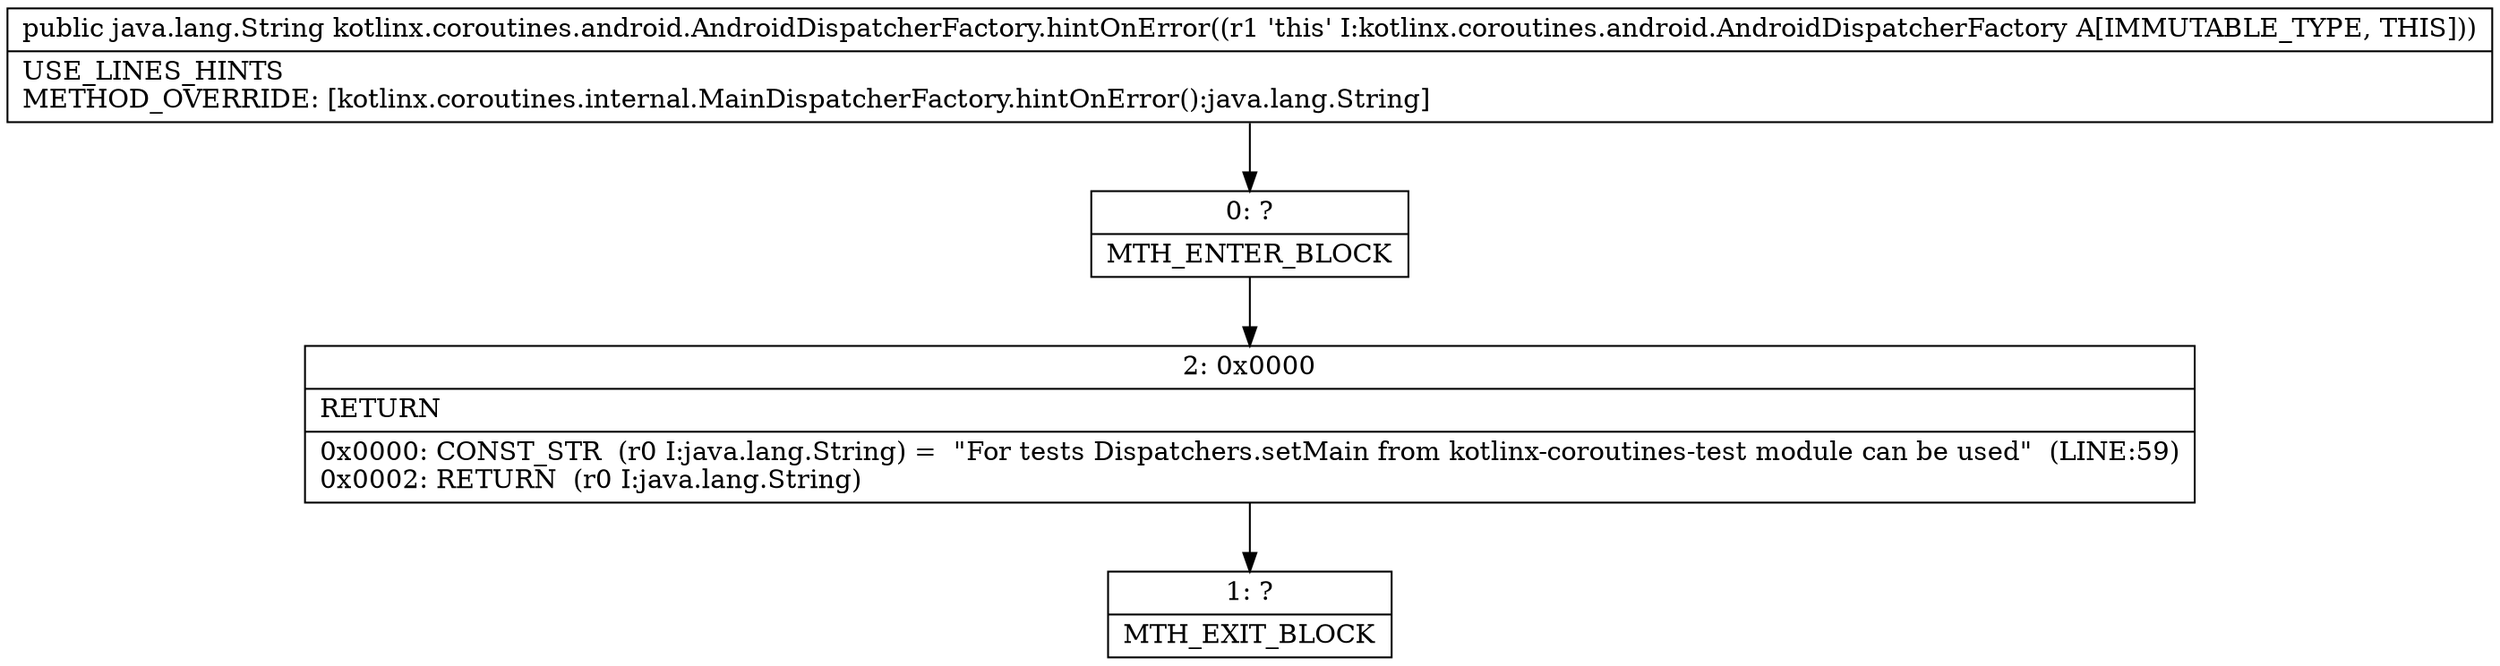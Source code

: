 digraph "CFG forkotlinx.coroutines.android.AndroidDispatcherFactory.hintOnError()Ljava\/lang\/String;" {
Node_0 [shape=record,label="{0\:\ ?|MTH_ENTER_BLOCK\l}"];
Node_2 [shape=record,label="{2\:\ 0x0000|RETURN\l|0x0000: CONST_STR  (r0 I:java.lang.String) =  \"For tests Dispatchers.setMain from kotlinx\-coroutines\-test module can be used\"  (LINE:59)\l0x0002: RETURN  (r0 I:java.lang.String) \l}"];
Node_1 [shape=record,label="{1\:\ ?|MTH_EXIT_BLOCK\l}"];
MethodNode[shape=record,label="{public java.lang.String kotlinx.coroutines.android.AndroidDispatcherFactory.hintOnError((r1 'this' I:kotlinx.coroutines.android.AndroidDispatcherFactory A[IMMUTABLE_TYPE, THIS]))  | USE_LINES_HINTS\lMETHOD_OVERRIDE: [kotlinx.coroutines.internal.MainDispatcherFactory.hintOnError():java.lang.String]\l}"];
MethodNode -> Node_0;Node_0 -> Node_2;
Node_2 -> Node_1;
}

